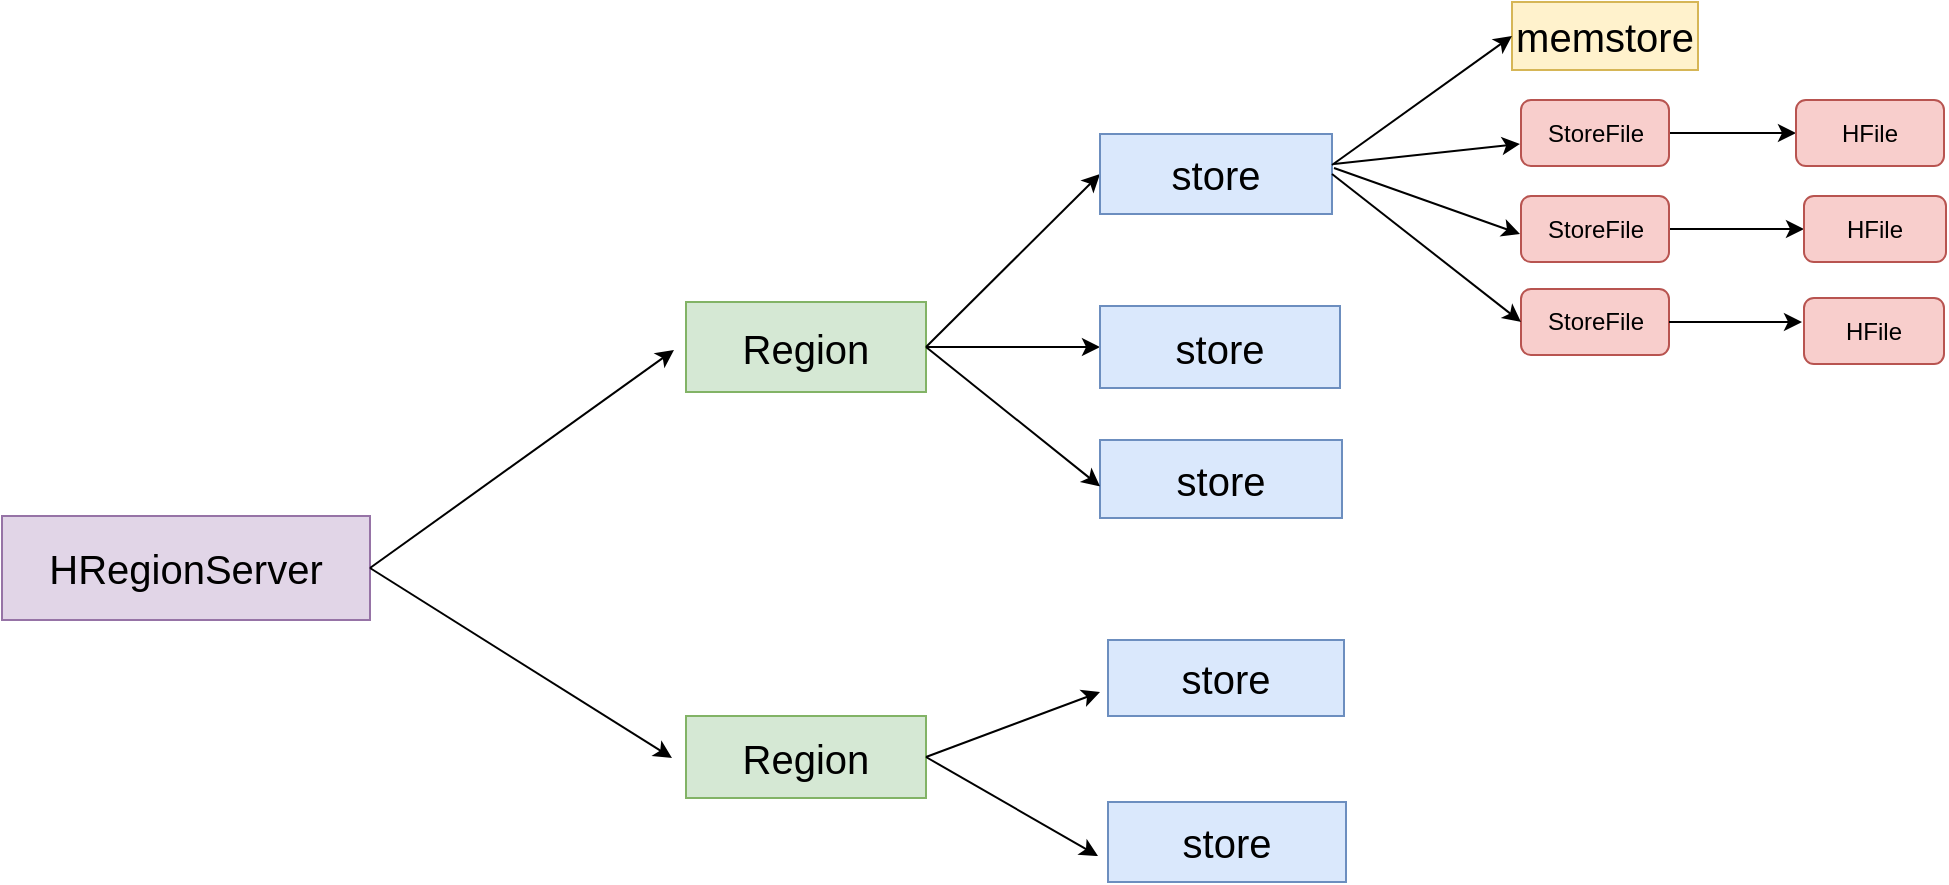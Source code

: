 <mxfile version="11.1.4" type="device"><diagram id="6mNFlhkLnLnIYQ9ruCa_" name="第 1 页"><mxGraphModel dx="1381" dy="893" grid="0" gridSize="10" guides="1" tooltips="1" connect="1" arrows="1" fold="1" page="0" pageScale="1" pageWidth="827" pageHeight="1169" math="0" shadow="0"><root><mxCell id="0"/><mxCell id="1" parent="0"/><mxCell id="AbMXDSIADQRem0m33jg3-1" value="&lt;font style=&quot;font-size: 20px&quot;&gt;HRegionServer&lt;/font&gt;" style="rounded=0;whiteSpace=wrap;html=1;fillColor=#e1d5e7;strokeColor=#9673a6;" vertex="1" parent="1"><mxGeometry x="-200" y="221" width="184" height="52" as="geometry"/></mxCell><mxCell id="AbMXDSIADQRem0m33jg3-3" value="" style="endArrow=classic;html=1;exitX=1;exitY=0.5;exitDx=0;exitDy=0;" edge="1" parent="1" source="AbMXDSIADQRem0m33jg3-1"><mxGeometry width="50" height="50" relative="1" as="geometry"><mxPoint x="-16" y="251" as="sourcePoint"/><mxPoint x="136" y="138" as="targetPoint"/></mxGeometry></mxCell><mxCell id="AbMXDSIADQRem0m33jg3-13" value="" style="edgeStyle=orthogonalEdgeStyle;rounded=0;orthogonalLoop=1;jettySize=auto;html=1;" edge="1" parent="1" source="AbMXDSIADQRem0m33jg3-4" target="AbMXDSIADQRem0m33jg3-12"><mxGeometry relative="1" as="geometry"/></mxCell><mxCell id="AbMXDSIADQRem0m33jg3-4" value="&lt;font style=&quot;font-size: 20px&quot;&gt;Region&lt;/font&gt;" style="rounded=0;whiteSpace=wrap;html=1;fillColor=#d5e8d4;strokeColor=#82b366;" vertex="1" parent="1"><mxGeometry x="142" y="114" width="120" height="45" as="geometry"/></mxCell><mxCell id="AbMXDSIADQRem0m33jg3-12" value="&lt;span style=&quot;font-size: 20px&quot;&gt;store&lt;/span&gt;" style="rounded=0;whiteSpace=wrap;html=1;fillColor=#dae8fc;strokeColor=#6c8ebf;" vertex="1" parent="1"><mxGeometry x="349" y="116" width="120" height="41" as="geometry"/></mxCell><mxCell id="AbMXDSIADQRem0m33jg3-5" value="&lt;font style=&quot;font-size: 20px&quot;&gt;Region&lt;/font&gt;" style="rounded=0;whiteSpace=wrap;html=1;fillColor=#d5e8d4;strokeColor=#82b366;" vertex="1" parent="1"><mxGeometry x="142" y="321" width="120" height="41" as="geometry"/></mxCell><mxCell id="AbMXDSIADQRem0m33jg3-6" value="" style="endArrow=classic;html=1;exitX=1;exitY=0.5;exitDx=0;exitDy=0;" edge="1" parent="1" source="AbMXDSIADQRem0m33jg3-1"><mxGeometry width="50" height="50" relative="1" as="geometry"><mxPoint x="-16" y="273" as="sourcePoint"/><mxPoint x="135" y="342" as="targetPoint"/></mxGeometry></mxCell><mxCell id="AbMXDSIADQRem0m33jg3-7" value="" style="endArrow=classic;html=1;exitX=1;exitY=0.5;exitDx=0;exitDy=0;entryX=0;entryY=0.5;entryDx=0;entryDy=0;" edge="1" parent="1" source="AbMXDSIADQRem0m33jg3-4" target="AbMXDSIADQRem0m33jg3-9"><mxGeometry width="50" height="50" relative="1" as="geometry"><mxPoint x="261.5" y="180.5" as="sourcePoint"/><mxPoint x="351" y="119" as="targetPoint"/></mxGeometry></mxCell><mxCell id="AbMXDSIADQRem0m33jg3-9" value="&lt;font style=&quot;font-size: 20px&quot;&gt;store&lt;/font&gt;" style="rounded=0;whiteSpace=wrap;html=1;fillColor=#dae8fc;strokeColor=#6c8ebf;" vertex="1" parent="1"><mxGeometry x="349" y="30" width="116" height="40" as="geometry"/></mxCell><mxCell id="AbMXDSIADQRem0m33jg3-21" value="&lt;font style=&quot;font-size: 20px&quot;&gt;memstore&lt;/font&gt;" style="rounded=0;whiteSpace=wrap;html=1;fillColor=#fff2cc;strokeColor=#d6b656;" vertex="1" parent="1"><mxGeometry x="555" y="-36" width="93" height="34" as="geometry"/></mxCell><mxCell id="AbMXDSIADQRem0m33jg3-11" value="&lt;font style=&quot;font-size: 20px&quot;&gt;store&lt;/font&gt;" style="rounded=0;whiteSpace=wrap;html=1;fillColor=#dae8fc;strokeColor=#6c8ebf;" vertex="1" parent="1"><mxGeometry x="349" y="183" width="121" height="39" as="geometry"/></mxCell><mxCell id="AbMXDSIADQRem0m33jg3-14" value="" style="endArrow=classic;html=1;entryX=0;entryY=0.594;entryDx=0;entryDy=0;entryPerimeter=0;exitX=1;exitY=0.5;exitDx=0;exitDy=0;" edge="1" parent="1" source="AbMXDSIADQRem0m33jg3-4" target="AbMXDSIADQRem0m33jg3-11"><mxGeometry width="50" height="50" relative="1" as="geometry"><mxPoint x="268" y="139" as="sourcePoint"/><mxPoint x="311.5" y="133" as="targetPoint"/></mxGeometry></mxCell><mxCell id="AbMXDSIADQRem0m33jg3-17" value="" style="endArrow=classic;html=1;exitX=1;exitY=0.5;exitDx=0;exitDy=0;" edge="1" parent="1" source="AbMXDSIADQRem0m33jg3-5"><mxGeometry width="50" height="50" relative="1" as="geometry"><mxPoint x="256.5" y="372.5" as="sourcePoint"/><mxPoint x="348" y="391" as="targetPoint"/></mxGeometry></mxCell><mxCell id="AbMXDSIADQRem0m33jg3-18" value="" style="endArrow=classic;html=1;exitX=1;exitY=0.5;exitDx=0;exitDy=0;" edge="1" parent="1" source="AbMXDSIADQRem0m33jg3-5"><mxGeometry width="50" height="50" relative="1" as="geometry"><mxPoint x="261.5" y="347.5" as="sourcePoint"/><mxPoint x="349" y="309" as="targetPoint"/></mxGeometry></mxCell><mxCell id="AbMXDSIADQRem0m33jg3-19" value="&lt;font style=&quot;font-size: 20px&quot;&gt;store&lt;/font&gt;" style="rounded=0;whiteSpace=wrap;html=1;fillColor=#dae8fc;strokeColor=#6c8ebf;" vertex="1" parent="1"><mxGeometry x="353" y="283" width="118" height="38" as="geometry"/></mxCell><mxCell id="AbMXDSIADQRem0m33jg3-20" value="&lt;font style=&quot;font-size: 20px&quot;&gt;store&lt;/font&gt;" style="rounded=0;whiteSpace=wrap;html=1;fillColor=#dae8fc;strokeColor=#6c8ebf;" vertex="1" parent="1"><mxGeometry x="353" y="364" width="119" height="40" as="geometry"/></mxCell><mxCell id="AbMXDSIADQRem0m33jg3-23" value="" style="endArrow=classic;html=1;entryX=0;entryY=0.5;entryDx=0;entryDy=0;" edge="1" parent="1" target="AbMXDSIADQRem0m33jg3-21"><mxGeometry width="50" height="50" relative="1" as="geometry"><mxPoint x="465" y="45.5" as="sourcePoint"/><mxPoint x="515" y="-4.5" as="targetPoint"/></mxGeometry></mxCell><mxCell id="AbMXDSIADQRem0m33jg3-35" value="" style="edgeStyle=orthogonalEdgeStyle;rounded=0;orthogonalLoop=1;jettySize=auto;html=1;" edge="1" parent="1" source="AbMXDSIADQRem0m33jg3-27" target="AbMXDSIADQRem0m33jg3-34"><mxGeometry relative="1" as="geometry"/></mxCell><mxCell id="AbMXDSIADQRem0m33jg3-27" value="StoreFile" style="rounded=1;whiteSpace=wrap;html=1;fillColor=#f8cecc;strokeColor=#b85450;" vertex="1" parent="1"><mxGeometry x="559.5" y="13" width="74" height="33" as="geometry"/></mxCell><mxCell id="AbMXDSIADQRem0m33jg3-34" value="HFile" style="rounded=1;whiteSpace=wrap;html=1;fillColor=#f8cecc;strokeColor=#b85450;" vertex="1" parent="1"><mxGeometry x="697" y="13" width="74" height="33" as="geometry"/></mxCell><mxCell id="AbMXDSIADQRem0m33jg3-28" value="" style="endArrow=classic;html=1;" edge="1" parent="1"><mxGeometry width="50" height="50" relative="1" as="geometry"><mxPoint x="466" y="45" as="sourcePoint"/><mxPoint x="559" y="35" as="targetPoint"/></mxGeometry></mxCell><mxCell id="AbMXDSIADQRem0m33jg3-37" value="" style="edgeStyle=orthogonalEdgeStyle;rounded=0;orthogonalLoop=1;jettySize=auto;html=1;" edge="1" parent="1" source="AbMXDSIADQRem0m33jg3-29" target="AbMXDSIADQRem0m33jg3-36"><mxGeometry relative="1" as="geometry"/></mxCell><mxCell id="AbMXDSIADQRem0m33jg3-29" value="StoreFile" style="rounded=1;whiteSpace=wrap;html=1;fillColor=#f8cecc;strokeColor=#b85450;" vertex="1" parent="1"><mxGeometry x="559.5" y="61" width="74" height="33" as="geometry"/></mxCell><mxCell id="AbMXDSIADQRem0m33jg3-36" value="HFile" style="rounded=1;whiteSpace=wrap;html=1;fillColor=#f8cecc;strokeColor=#b85450;" vertex="1" parent="1"><mxGeometry x="701" y="61" width="71" height="33" as="geometry"/></mxCell><mxCell id="AbMXDSIADQRem0m33jg3-30" value="StoreFile" style="rounded=1;whiteSpace=wrap;html=1;fillColor=#f8cecc;strokeColor=#b85450;" vertex="1" parent="1"><mxGeometry x="559.5" y="107.5" width="74" height="33" as="geometry"/></mxCell><mxCell id="AbMXDSIADQRem0m33jg3-42" value="HFile" style="rounded=1;whiteSpace=wrap;html=1;fillColor=#f8cecc;strokeColor=#b85450;" vertex="1" parent="1"><mxGeometry x="701" y="112" width="70" height="33" as="geometry"/></mxCell><mxCell id="AbMXDSIADQRem0m33jg3-32" value="" style="endArrow=classic;html=1;" edge="1" parent="1"><mxGeometry width="50" height="50" relative="1" as="geometry"><mxPoint x="466" y="47" as="sourcePoint"/><mxPoint x="559" y="80" as="targetPoint"/></mxGeometry></mxCell><mxCell id="AbMXDSIADQRem0m33jg3-33" value="" style="endArrow=classic;html=1;entryX=0;entryY=0.5;entryDx=0;entryDy=0;exitX=1;exitY=0.5;exitDx=0;exitDy=0;" edge="1" parent="1" source="AbMXDSIADQRem0m33jg3-9" target="AbMXDSIADQRem0m33jg3-30"><mxGeometry width="50" height="50" relative="1" as="geometry"><mxPoint x="465" y="100.5" as="sourcePoint"/><mxPoint x="515" y="50.5" as="targetPoint"/></mxGeometry></mxCell><mxCell id="AbMXDSIADQRem0m33jg3-44" value="" style="endArrow=classic;html=1;exitX=1;exitY=0.5;exitDx=0;exitDy=0;" edge="1" parent="1" source="AbMXDSIADQRem0m33jg3-30"><mxGeometry width="50" height="50" relative="1" as="geometry"><mxPoint x="631" y="158" as="sourcePoint"/><mxPoint x="700" y="124" as="targetPoint"/></mxGeometry></mxCell></root></mxGraphModel></diagram></mxfile>